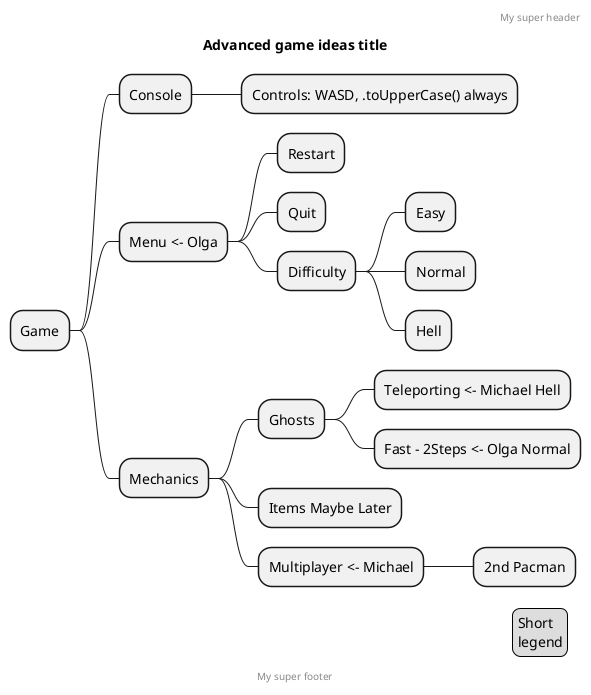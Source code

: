 @startmindmap
'https://plantuml.com/mindmap-diagram

'caption figure 1
title Advanced game ideas title

* Game
** Console
*** Controls: WASD, .toUpperCase() always
** Menu <- Olga
*** Restart
'*** Save
*** Quit
*** Difficulty
**** Easy
**** Normal
'**** Nightmare
**** Hell
'**** Inferno
** Mechanics
*** Ghosts
**** Teleporting <- Michael Hell
**** Fast - 2Steps <- Olga Normal
'**** Follows Pacman 1 field each round <- Olena Hell

*** Items Maybe Later
'**** Shuffle Row
'**** Shuffle Column
'**** Shuffle Row and Column
*** Multiplayer <- Michael
**** 2nd Pacman

'* <&flag>Debian
'** <&globe>Ubuntu
'*** Linux Mint
'*** Kubuntu
'*** Lubuntu
'*** KDE Neon
'** <&graph>LMDE
'** <&pulse>SolydXK
'** <&people>SteamOS
'** <&star>Raspbian with a very long name
'*** <s>Raspmbc</s> => OSMC
'*** <s>Raspyfi</s> => Volumio

header
My super header
endheader

center footer My super footer

legend right
  Short
  legend
endlegend
@endmindmap
